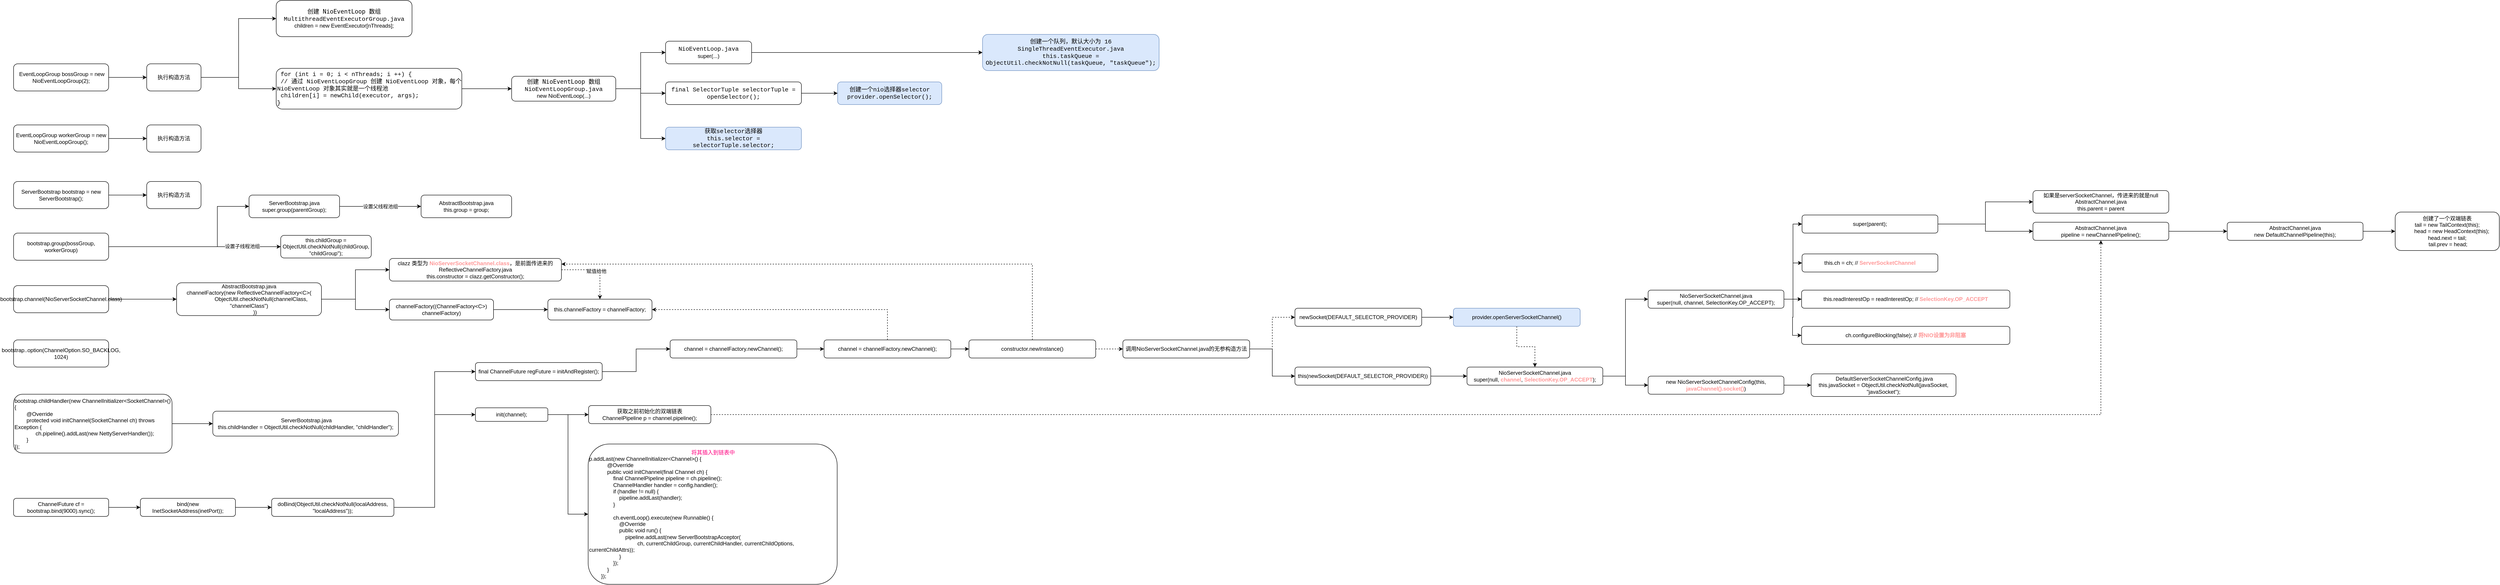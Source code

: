 <mxfile version="16.1.2" type="github">
  <diagram id="K0FFkgu-WFEWxHrFu3Ff" name="第 1 页">
    <mxGraphModel dx="1185" dy="699" grid="1" gridSize="10" guides="1" tooltips="1" connect="1" arrows="1" fold="1" page="1" pageScale="1" pageWidth="827" pageHeight="1169" math="0" shadow="0">
      <root>
        <mxCell id="0" />
        <mxCell id="1" parent="0" />
        <mxCell id="90hx1iQso0jcdHaIgK8K-6" style="edgeStyle=orthogonalEdgeStyle;rounded=0;orthogonalLoop=1;jettySize=auto;html=1;exitX=1;exitY=0.5;exitDx=0;exitDy=0;" edge="1" parent="1" source="90hx1iQso0jcdHaIgK8K-2" target="90hx1iQso0jcdHaIgK8K-4">
          <mxGeometry relative="1" as="geometry" />
        </mxCell>
        <mxCell id="90hx1iQso0jcdHaIgK8K-2" value="&amp;nbsp;EventLoopGroup bossGroup = new NioEventLoopGroup(2);" style="rounded=1;whiteSpace=wrap;html=1;" vertex="1" parent="1">
          <mxGeometry x="600" y="400" width="210" height="60" as="geometry" />
        </mxCell>
        <mxCell id="90hx1iQso0jcdHaIgK8K-3" value="&lt;span style=&quot;font-family: &amp;#34;courier new&amp;#34; , monospace ; font-size: 9.8pt&quot;&gt;创建&lt;/span&gt;&lt;span style=&quot;font-size: 9.8pt ; font-family: &amp;#34;jetbrains mono&amp;#34; , monospace&quot;&gt; NioEventLoop &lt;/span&gt;&lt;font face=&quot;courier new, monospace&quot;&gt;&lt;span style=&quot;font-size: 9.8pt&quot;&gt;数组&lt;/span&gt;&lt;/font&gt;&lt;br&gt;&lt;font face=&quot;courier new, monospace&quot;&gt;&lt;span style=&quot;font-size: 13.067px&quot;&gt;MultithreadEventExecutorGroup.java&lt;/span&gt;&lt;/font&gt;&lt;br&gt;children = new EventExecutor[nThreads];" style="rounded=1;whiteSpace=wrap;html=1;" vertex="1" parent="1">
          <mxGeometry x="1180" y="260" width="300" height="80" as="geometry" />
        </mxCell>
        <mxCell id="90hx1iQso0jcdHaIgK8K-5" style="edgeStyle=orthogonalEdgeStyle;rounded=0;orthogonalLoop=1;jettySize=auto;html=1;exitX=1;exitY=0.5;exitDx=0;exitDy=0;entryX=0;entryY=0.5;entryDx=0;entryDy=0;" edge="1" parent="1" source="90hx1iQso0jcdHaIgK8K-4" target="90hx1iQso0jcdHaIgK8K-3">
          <mxGeometry relative="1" as="geometry" />
        </mxCell>
        <mxCell id="90hx1iQso0jcdHaIgK8K-8" style="edgeStyle=orthogonalEdgeStyle;rounded=0;orthogonalLoop=1;jettySize=auto;html=1;exitX=1;exitY=0.5;exitDx=0;exitDy=0;" edge="1" parent="1" source="90hx1iQso0jcdHaIgK8K-4" target="90hx1iQso0jcdHaIgK8K-7">
          <mxGeometry relative="1" as="geometry" />
        </mxCell>
        <mxCell id="90hx1iQso0jcdHaIgK8K-4" value="执行构造方法" style="rounded=1;whiteSpace=wrap;html=1;" vertex="1" parent="1">
          <mxGeometry x="894" y="400" width="120" height="60" as="geometry" />
        </mxCell>
        <mxCell id="90hx1iQso0jcdHaIgK8K-11" style="edgeStyle=orthogonalEdgeStyle;rounded=0;orthogonalLoop=1;jettySize=auto;html=1;exitX=1;exitY=0.5;exitDx=0;exitDy=0;entryX=0;entryY=0.5;entryDx=0;entryDy=0;fontColor=#000000;" edge="1" parent="1" source="90hx1iQso0jcdHaIgK8K-7" target="90hx1iQso0jcdHaIgK8K-10">
          <mxGeometry relative="1" as="geometry" />
        </mxCell>
        <mxCell id="90hx1iQso0jcdHaIgK8K-7" value="&lt;font face=&quot;courier new, monospace&quot;&gt;&lt;span style=&quot;font-size: 13.067px&quot;&gt;&amp;nbsp;for (int i = 0; i &amp;lt; nThreads; i ++) {&lt;/span&gt;&lt;br&gt;&lt;div&gt;&lt;span style=&quot;font-size: 13.067px&quot;&gt;&lt;span style=&quot;white-space: pre&quot;&gt;	&lt;/span&gt;// 通过 NioEventLoopGroup 创建 NioEventLoop 对象，每个 NioEventLoop 对象其实就是一个线程池&lt;/span&gt;&lt;/div&gt;&lt;div&gt;&lt;span style=&quot;font-size: 13.067px&quot;&gt;&lt;span style=&quot;white-space: pre&quot;&gt;	&lt;/span&gt;children[i] = newChild(executor, args);&lt;/span&gt;&lt;/div&gt;&lt;span style=&quot;font-size: 13.067px&quot;&gt;}&lt;/span&gt;&lt;br&gt;&lt;/font&gt;" style="rounded=1;whiteSpace=wrap;html=1;align=left;" vertex="1" parent="1">
          <mxGeometry x="1180" y="410" width="410" height="90" as="geometry" />
        </mxCell>
        <mxCell id="90hx1iQso0jcdHaIgK8K-13" style="edgeStyle=orthogonalEdgeStyle;rounded=0;orthogonalLoop=1;jettySize=auto;html=1;exitX=1;exitY=0.5;exitDx=0;exitDy=0;entryX=0;entryY=0.5;entryDx=0;entryDy=0;fontColor=#000000;" edge="1" parent="1" source="90hx1iQso0jcdHaIgK8K-10" target="90hx1iQso0jcdHaIgK8K-12">
          <mxGeometry relative="1" as="geometry" />
        </mxCell>
        <mxCell id="90hx1iQso0jcdHaIgK8K-16" style="edgeStyle=orthogonalEdgeStyle;rounded=0;orthogonalLoop=1;jettySize=auto;html=1;exitX=1;exitY=0.5;exitDx=0;exitDy=0;entryX=0;entryY=0.5;entryDx=0;entryDy=0;fontColor=#000000;" edge="1" parent="1" source="90hx1iQso0jcdHaIgK8K-10" target="90hx1iQso0jcdHaIgK8K-15">
          <mxGeometry relative="1" as="geometry" />
        </mxCell>
        <mxCell id="90hx1iQso0jcdHaIgK8K-20" style="edgeStyle=orthogonalEdgeStyle;rounded=0;orthogonalLoop=1;jettySize=auto;html=1;exitX=1;exitY=0.5;exitDx=0;exitDy=0;entryX=0;entryY=0.5;entryDx=0;entryDy=0;fontColor=#000000;" edge="1" parent="1" source="90hx1iQso0jcdHaIgK8K-10" target="90hx1iQso0jcdHaIgK8K-19">
          <mxGeometry relative="1" as="geometry" />
        </mxCell>
        <mxCell id="90hx1iQso0jcdHaIgK8K-10" value="&lt;span style=&quot;font-family: &amp;#34;courier new&amp;#34; , monospace ; font-size: 9.8pt&quot;&gt;创建&lt;/span&gt;&lt;span style=&quot;font-size: 9.8pt ; font-family: &amp;#34;jetbrains mono&amp;#34; , monospace&quot;&gt; NioEventLoop &lt;/span&gt;&lt;font face=&quot;courier new, monospace&quot;&gt;&lt;span style=&quot;font-size: 9.8pt&quot;&gt;数组&lt;/span&gt;&lt;/font&gt;&lt;br&gt;&lt;font face=&quot;courier new, monospace&quot;&gt;&lt;span style=&quot;font-size: 13.067px&quot;&gt;NioEventLoopGroup.java&lt;/span&gt;&lt;/font&gt;&lt;br&gt;new NioEventLoop(...)" style="rounded=1;whiteSpace=wrap;html=1;" vertex="1" parent="1">
          <mxGeometry x="1700" y="427.5" width="230" height="55" as="geometry" />
        </mxCell>
        <mxCell id="90hx1iQso0jcdHaIgK8K-22" style="edgeStyle=orthogonalEdgeStyle;rounded=0;orthogonalLoop=1;jettySize=auto;html=1;exitX=1;exitY=0.5;exitDx=0;exitDy=0;entryX=0;entryY=0.5;entryDx=0;entryDy=0;fontColor=#000000;" edge="1" parent="1" source="90hx1iQso0jcdHaIgK8K-12" target="90hx1iQso0jcdHaIgK8K-21">
          <mxGeometry relative="1" as="geometry" />
        </mxCell>
        <mxCell id="90hx1iQso0jcdHaIgK8K-12" value="&lt;font face=&quot;courier new, monospace&quot;&gt;&lt;span style=&quot;font-size: 13.067px&quot;&gt;NioEventLoop.java&lt;/span&gt;&lt;/font&gt;&lt;br&gt;super(...)" style="rounded=1;whiteSpace=wrap;html=1;" vertex="1" parent="1">
          <mxGeometry x="2040" y="350" width="190" height="50" as="geometry" />
        </mxCell>
        <mxCell id="90hx1iQso0jcdHaIgK8K-18" style="edgeStyle=orthogonalEdgeStyle;rounded=0;orthogonalLoop=1;jettySize=auto;html=1;exitX=1;exitY=0.5;exitDx=0;exitDy=0;fontColor=#000000;" edge="1" parent="1" source="90hx1iQso0jcdHaIgK8K-15" target="90hx1iQso0jcdHaIgK8K-17">
          <mxGeometry relative="1" as="geometry" />
        </mxCell>
        <mxCell id="90hx1iQso0jcdHaIgK8K-15" value="&lt;font face=&quot;courier new, monospace&quot;&gt;&lt;span style=&quot;font-size: 13.067px&quot;&gt;final SelectorTuple selectorTuple = openSelector();&lt;/span&gt;&lt;/font&gt;" style="rounded=1;whiteSpace=wrap;html=1;" vertex="1" parent="1">
          <mxGeometry x="2040" y="440" width="300" height="50" as="geometry" />
        </mxCell>
        <mxCell id="90hx1iQso0jcdHaIgK8K-17" value="&lt;font face=&quot;courier new, monospace&quot;&gt;&lt;span style=&quot;font-size: 13.067px&quot;&gt;创建一个nio选择器selector&lt;/span&gt;&lt;br&gt;&lt;span style=&quot;font-size: 13.067px&quot;&gt;provider.openSelector();&lt;/span&gt;&lt;/font&gt;" style="rounded=1;whiteSpace=wrap;html=1;fillColor=#dae8fc;strokeColor=#6c8ebf;" vertex="1" parent="1">
          <mxGeometry x="2420" y="440" width="230" height="50" as="geometry" />
        </mxCell>
        <mxCell id="90hx1iQso0jcdHaIgK8K-19" value="&lt;font face=&quot;courier new, monospace&quot;&gt;&lt;span style=&quot;font-size: 13.067px&quot;&gt;获取selector选择器&lt;br&gt;this.selector = selectorTuple.selector;&lt;/span&gt;&lt;/font&gt;" style="rounded=1;whiteSpace=wrap;html=1;fillColor=#dae8fc;strokeColor=#6c8ebf;" vertex="1" parent="1">
          <mxGeometry x="2040" y="540" width="300" height="50" as="geometry" />
        </mxCell>
        <mxCell id="90hx1iQso0jcdHaIgK8K-21" value="&lt;font face=&quot;courier new, monospace&quot;&gt;&lt;span style=&quot;font-size: 13.067px&quot;&gt;创建一个队列，默认大小为 16&lt;/span&gt;&lt;br&gt;&lt;span style=&quot;font-size: 13.067px&quot;&gt;SingleThreadEventExecutor.java&lt;/span&gt;&lt;br&gt;&lt;span style=&quot;font-size: 13.067px&quot;&gt;this.taskQueue = ObjectUtil.checkNotNull(taskQueue, &quot;taskQueue&quot;);&lt;/span&gt;&lt;/font&gt;" style="rounded=1;whiteSpace=wrap;html=1;fillColor=#dae8fc;strokeColor=#6c8ebf;" vertex="1" parent="1">
          <mxGeometry x="2740" y="335" width="390" height="80" as="geometry" />
        </mxCell>
        <mxCell id="90hx1iQso0jcdHaIgK8K-25" style="edgeStyle=orthogonalEdgeStyle;rounded=0;orthogonalLoop=1;jettySize=auto;html=1;exitX=1;exitY=0.5;exitDx=0;exitDy=0;entryX=0;entryY=0.5;entryDx=0;entryDy=0;fontColor=#000000;" edge="1" parent="1" source="90hx1iQso0jcdHaIgK8K-23" target="90hx1iQso0jcdHaIgK8K-24">
          <mxGeometry relative="1" as="geometry" />
        </mxCell>
        <mxCell id="90hx1iQso0jcdHaIgK8K-23" value="EventLoopGroup workerGroup = new NioEventLoopGroup();" style="rounded=1;whiteSpace=wrap;html=1;" vertex="1" parent="1">
          <mxGeometry x="600" y="535" width="210" height="60" as="geometry" />
        </mxCell>
        <mxCell id="90hx1iQso0jcdHaIgK8K-24" value="执行构造方法" style="rounded=1;whiteSpace=wrap;html=1;" vertex="1" parent="1">
          <mxGeometry x="894" y="535" width="120" height="60" as="geometry" />
        </mxCell>
        <mxCell id="90hx1iQso0jcdHaIgK8K-28" style="edgeStyle=orthogonalEdgeStyle;rounded=0;orthogonalLoop=1;jettySize=auto;html=1;exitX=1;exitY=0.5;exitDx=0;exitDy=0;fontColor=#000000;" edge="1" parent="1" source="90hx1iQso0jcdHaIgK8K-26" target="90hx1iQso0jcdHaIgK8K-27">
          <mxGeometry relative="1" as="geometry" />
        </mxCell>
        <mxCell id="90hx1iQso0jcdHaIgK8K-26" value="ServerBootstrap bootstrap = new ServerBootstrap();" style="rounded=1;whiteSpace=wrap;html=1;" vertex="1" parent="1">
          <mxGeometry x="600" y="660" width="210" height="60" as="geometry" />
        </mxCell>
        <mxCell id="90hx1iQso0jcdHaIgK8K-27" value="执行构造方法" style="rounded=1;whiteSpace=wrap;html=1;" vertex="1" parent="1">
          <mxGeometry x="894" y="660" width="120" height="60" as="geometry" />
        </mxCell>
        <mxCell id="90hx1iQso0jcdHaIgK8K-31" style="edgeStyle=orthogonalEdgeStyle;rounded=0;orthogonalLoop=1;jettySize=auto;html=1;exitX=1;exitY=0.5;exitDx=0;exitDy=0;entryX=0;entryY=0.5;entryDx=0;entryDy=0;fontColor=#000000;" edge="1" parent="1" source="90hx1iQso0jcdHaIgK8K-29" target="90hx1iQso0jcdHaIgK8K-30">
          <mxGeometry relative="1" as="geometry">
            <Array as="points">
              <mxPoint x="1050" y="804" />
              <mxPoint x="1050" y="715" />
            </Array>
          </mxGeometry>
        </mxCell>
        <mxCell id="90hx1iQso0jcdHaIgK8K-33" style="edgeStyle=orthogonalEdgeStyle;rounded=0;orthogonalLoop=1;jettySize=auto;html=1;exitX=1;exitY=0.5;exitDx=0;exitDy=0;entryX=0;entryY=0.5;entryDx=0;entryDy=0;fontColor=#000000;" edge="1" parent="1" source="90hx1iQso0jcdHaIgK8K-29" target="90hx1iQso0jcdHaIgK8K-32">
          <mxGeometry relative="1" as="geometry" />
        </mxCell>
        <mxCell id="90hx1iQso0jcdHaIgK8K-37" value="设置子线程池组" style="edgeLabel;html=1;align=center;verticalAlign=middle;resizable=0;points=[];fontColor=#000000;" vertex="1" connectable="0" parent="90hx1iQso0jcdHaIgK8K-33">
          <mxGeometry x="0.553" y="1" relative="1" as="geometry">
            <mxPoint as="offset" />
          </mxGeometry>
        </mxCell>
        <mxCell id="90hx1iQso0jcdHaIgK8K-29" value="bootstrap.group(bossGroup, workerGroup)" style="rounded=1;whiteSpace=wrap;html=1;" vertex="1" parent="1">
          <mxGeometry x="600" y="774" width="210" height="60" as="geometry" />
        </mxCell>
        <mxCell id="90hx1iQso0jcdHaIgK8K-35" value="&#xa;&#xa;&lt;span style=&quot;color: rgb(0, 0, 0); font-family: helvetica; font-size: 11px; font-style: normal; font-weight: 400; letter-spacing: normal; text-align: center; text-indent: 0px; text-transform: none; word-spacing: 0px; background-color: rgb(255, 255, 255); display: inline; float: none;&quot;&gt;设置父线程池组&lt;/span&gt;&#xa;&#xa;" style="edgeStyle=orthogonalEdgeStyle;rounded=0;orthogonalLoop=1;jettySize=auto;html=1;exitX=1;exitY=0.5;exitDx=0;exitDy=0;entryX=0;entryY=0.5;entryDx=0;entryDy=0;fontColor=#000000;" edge="1" parent="1" source="90hx1iQso0jcdHaIgK8K-30" target="90hx1iQso0jcdHaIgK8K-34">
          <mxGeometry relative="1" as="geometry" />
        </mxCell>
        <mxCell id="90hx1iQso0jcdHaIgK8K-30" value="ServerBootstrap.java&lt;br&gt;super.group(parentGroup);" style="rounded=1;whiteSpace=wrap;html=1;" vertex="1" parent="1">
          <mxGeometry x="1120" y="690" width="200" height="50" as="geometry" />
        </mxCell>
        <mxCell id="90hx1iQso0jcdHaIgK8K-32" value="this.childGroup = ObjectUtil.checkNotNull(childGroup, &quot;childGroup&quot;);" style="rounded=1;whiteSpace=wrap;html=1;" vertex="1" parent="1">
          <mxGeometry x="1190" y="779" width="200" height="50" as="geometry" />
        </mxCell>
        <mxCell id="90hx1iQso0jcdHaIgK8K-34" value="AbstractBootstrap.java&lt;br&gt;this.group = group;" style="rounded=1;whiteSpace=wrap;html=1;" vertex="1" parent="1">
          <mxGeometry x="1500" y="690" width="200" height="50" as="geometry" />
        </mxCell>
        <mxCell id="90hx1iQso0jcdHaIgK8K-40" style="edgeStyle=orthogonalEdgeStyle;rounded=0;orthogonalLoop=1;jettySize=auto;html=1;exitX=1;exitY=0.5;exitDx=0;exitDy=0;fontColor=#000000;" edge="1" parent="1" source="90hx1iQso0jcdHaIgK8K-38" target="90hx1iQso0jcdHaIgK8K-39">
          <mxGeometry relative="1" as="geometry" />
        </mxCell>
        <mxCell id="90hx1iQso0jcdHaIgK8K-38" value="bootstrap.channel(NioServerSocketChannel.class)" style="rounded=1;whiteSpace=wrap;html=1;" vertex="1" parent="1">
          <mxGeometry x="600" y="890" width="210" height="60" as="geometry" />
        </mxCell>
        <mxCell id="90hx1iQso0jcdHaIgK8K-43" style="edgeStyle=orthogonalEdgeStyle;rounded=0;orthogonalLoop=1;jettySize=auto;html=1;exitX=1;exitY=0.5;exitDx=0;exitDy=0;fontColor=#000000;entryX=0;entryY=0.5;entryDx=0;entryDy=0;" edge="1" parent="1" source="90hx1iQso0jcdHaIgK8K-39" target="90hx1iQso0jcdHaIgK8K-42">
          <mxGeometry relative="1" as="geometry" />
        </mxCell>
        <mxCell id="90hx1iQso0jcdHaIgK8K-47" style="edgeStyle=orthogonalEdgeStyle;rounded=0;orthogonalLoop=1;jettySize=auto;html=1;exitX=1;exitY=0.5;exitDx=0;exitDy=0;fontColor=#000000;" edge="1" parent="1" source="90hx1iQso0jcdHaIgK8K-39" target="90hx1iQso0jcdHaIgK8K-46">
          <mxGeometry relative="1" as="geometry" />
        </mxCell>
        <mxCell id="90hx1iQso0jcdHaIgK8K-39" value="&lt;div&gt;AbstractBootstrap.java&lt;/div&gt;&lt;div&gt;channelFactory(new ReflectiveChannelFactory&amp;lt;C&amp;gt;(&lt;/div&gt;&lt;div&gt;&amp;nbsp; &amp;nbsp; &amp;nbsp; &amp;nbsp; &amp;nbsp; &amp;nbsp; &amp;nbsp; &amp;nbsp; ObjectUtil.checkNotNull(channelClass, &quot;channelClass&quot;)&lt;/div&gt;&lt;div&gt;&amp;nbsp; &amp;nbsp; &amp;nbsp; &amp;nbsp; ))&lt;/div&gt;" style="rounded=1;whiteSpace=wrap;html=1;" vertex="1" parent="1">
          <mxGeometry x="960" y="883.75" width="320" height="72.5" as="geometry" />
        </mxCell>
        <mxCell id="90hx1iQso0jcdHaIgK8K-50" style="edgeStyle=orthogonalEdgeStyle;rounded=0;orthogonalLoop=1;jettySize=auto;html=1;exitX=1;exitY=0.5;exitDx=0;exitDy=0;fontColor=#000000;dashed=1;" edge="1" parent="1" source="90hx1iQso0jcdHaIgK8K-42" target="90hx1iQso0jcdHaIgK8K-48">
          <mxGeometry relative="1" as="geometry" />
        </mxCell>
        <mxCell id="90hx1iQso0jcdHaIgK8K-51" value="赋值给他" style="edgeLabel;html=1;align=center;verticalAlign=middle;resizable=0;points=[];fontColor=#000000;" vertex="1" connectable="0" parent="90hx1iQso0jcdHaIgK8K-50">
          <mxGeometry x="0.017" y="-3" relative="1" as="geometry">
            <mxPoint as="offset" />
          </mxGeometry>
        </mxCell>
        <mxCell id="90hx1iQso0jcdHaIgK8K-42" value="clazz 类型为 &lt;font color=&quot;#ff9999&quot;&gt;&lt;b&gt;NioServerSocketChannel.class&lt;/b&gt;&lt;/font&gt;，是前面传进来的&lt;br&gt;ReflectiveChannelFactory.java&lt;br&gt;this.constructor = clazz.getConstructor();" style="rounded=1;whiteSpace=wrap;html=1;" vertex="1" parent="1">
          <mxGeometry x="1430" y="830" width="380" height="50" as="geometry" />
        </mxCell>
        <mxCell id="90hx1iQso0jcdHaIgK8K-49" style="edgeStyle=orthogonalEdgeStyle;rounded=0;orthogonalLoop=1;jettySize=auto;html=1;exitX=1;exitY=0.5;exitDx=0;exitDy=0;fontColor=#000000;" edge="1" parent="1" source="90hx1iQso0jcdHaIgK8K-46" target="90hx1iQso0jcdHaIgK8K-48">
          <mxGeometry relative="1" as="geometry" />
        </mxCell>
        <mxCell id="90hx1iQso0jcdHaIgK8K-46" value="channelFactory((ChannelFactory&amp;lt;C&amp;gt;) channelFactory)" style="rounded=1;whiteSpace=wrap;html=1;" vertex="1" parent="1">
          <mxGeometry x="1430" y="920" width="230" height="46" as="geometry" />
        </mxCell>
        <mxCell id="90hx1iQso0jcdHaIgK8K-48" value="this.channelFactory = channelFactory;" style="rounded=1;whiteSpace=wrap;html=1;" vertex="1" parent="1">
          <mxGeometry x="1780" y="920" width="230" height="46" as="geometry" />
        </mxCell>
        <mxCell id="90hx1iQso0jcdHaIgK8K-52" value="bootstrap..option(ChannelOption.SO_BACKLOG, 1024)" style="rounded=1;whiteSpace=wrap;html=1;" vertex="1" parent="1">
          <mxGeometry x="600" y="1010" width="210" height="60" as="geometry" />
        </mxCell>
        <mxCell id="90hx1iQso0jcdHaIgK8K-55" style="edgeStyle=orthogonalEdgeStyle;rounded=0;orthogonalLoop=1;jettySize=auto;html=1;exitX=1;exitY=0.5;exitDx=0;exitDy=0;entryX=0;entryY=0.5;entryDx=0;entryDy=0;fontColor=#FF9999;" edge="1" parent="1" source="90hx1iQso0jcdHaIgK8K-53" target="90hx1iQso0jcdHaIgK8K-54">
          <mxGeometry relative="1" as="geometry" />
        </mxCell>
        <mxCell id="90hx1iQso0jcdHaIgK8K-53" value="bootstrap.&lt;span&gt;childHandler(new ChannelInitializer&amp;lt;SocketChannel&amp;gt;(){&lt;/span&gt;&lt;div&gt;&amp;nbsp; &amp;nbsp; &amp;nbsp; &amp;nbsp; @Override&lt;/div&gt;&lt;div&gt;&amp;nbsp; &amp;nbsp; &amp;nbsp; &amp;nbsp; protected void initChannel(SocketChannel ch) throws Exception {&lt;/div&gt;&lt;div&gt;&amp;nbsp; &amp;nbsp; &amp;nbsp; &amp;nbsp; &amp;nbsp; &amp;nbsp; &amp;nbsp; ch.pipeline().addLast(new NettyServerHandler());&lt;/div&gt;&lt;div&gt;&amp;nbsp; &amp;nbsp; &amp;nbsp; &amp;nbsp; }&lt;/div&gt;&lt;div&gt;});&lt;/div&gt;" style="rounded=1;whiteSpace=wrap;html=1;align=left;" vertex="1" parent="1">
          <mxGeometry x="600" y="1130" width="350" height="130" as="geometry" />
        </mxCell>
        <mxCell id="90hx1iQso0jcdHaIgK8K-54" value="&amp;nbsp;ServerBootstrap.java&lt;br&gt;this.childHandler = ObjectUtil.checkNotNull(childHandler, &quot;childHandler&quot;);" style="rounded=1;whiteSpace=wrap;html=1;" vertex="1" parent="1">
          <mxGeometry x="1040" y="1167.5" width="410" height="55" as="geometry" />
        </mxCell>
        <mxCell id="90hx1iQso0jcdHaIgK8K-59" style="edgeStyle=orthogonalEdgeStyle;rounded=0;orthogonalLoop=1;jettySize=auto;html=1;exitX=1;exitY=0.5;exitDx=0;exitDy=0;fontColor=#FF9999;" edge="1" parent="1" source="90hx1iQso0jcdHaIgK8K-56" target="90hx1iQso0jcdHaIgK8K-57">
          <mxGeometry relative="1" as="geometry" />
        </mxCell>
        <mxCell id="90hx1iQso0jcdHaIgK8K-56" value="ChannelFuture cf = bootstrap.bind(9000).sync();" style="rounded=1;whiteSpace=wrap;html=1;" vertex="1" parent="1">
          <mxGeometry x="600" y="1360" width="210" height="40" as="geometry" />
        </mxCell>
        <mxCell id="90hx1iQso0jcdHaIgK8K-61" style="edgeStyle=orthogonalEdgeStyle;rounded=0;orthogonalLoop=1;jettySize=auto;html=1;exitX=1;exitY=0.5;exitDx=0;exitDy=0;fontColor=#FF9999;" edge="1" parent="1" source="90hx1iQso0jcdHaIgK8K-57" target="90hx1iQso0jcdHaIgK8K-60">
          <mxGeometry relative="1" as="geometry" />
        </mxCell>
        <mxCell id="90hx1iQso0jcdHaIgK8K-57" value="bind(new InetSocketAddress(inetPort));" style="rounded=1;whiteSpace=wrap;html=1;" vertex="1" parent="1">
          <mxGeometry x="880" y="1360" width="210" height="40" as="geometry" />
        </mxCell>
        <mxCell id="90hx1iQso0jcdHaIgK8K-63" style="edgeStyle=orthogonalEdgeStyle;rounded=0;orthogonalLoop=1;jettySize=auto;html=1;exitX=1;exitY=0.5;exitDx=0;exitDy=0;entryX=0;entryY=0.5;entryDx=0;entryDy=0;fontColor=#FF9999;" edge="1" parent="1" source="90hx1iQso0jcdHaIgK8K-60" target="90hx1iQso0jcdHaIgK8K-62">
          <mxGeometry relative="1" as="geometry" />
        </mxCell>
        <mxCell id="90hx1iQso0jcdHaIgK8K-97" style="edgeStyle=orthogonalEdgeStyle;rounded=0;orthogonalLoop=1;jettySize=auto;html=1;exitX=1;exitY=0.5;exitDx=0;exitDy=0;entryX=0;entryY=0.5;entryDx=0;entryDy=0;fontColor=#FF9999;" edge="1" parent="1" source="90hx1iQso0jcdHaIgK8K-60" target="90hx1iQso0jcdHaIgK8K-96">
          <mxGeometry relative="1" as="geometry" />
        </mxCell>
        <mxCell id="90hx1iQso0jcdHaIgK8K-60" value="doBind(ObjectUtil.checkNotNull(localAddress, &quot;localAddress&quot;));" style="rounded=1;whiteSpace=wrap;html=1;" vertex="1" parent="1">
          <mxGeometry x="1170" y="1360" width="270" height="40" as="geometry" />
        </mxCell>
        <mxCell id="90hx1iQso0jcdHaIgK8K-65" style="edgeStyle=orthogonalEdgeStyle;rounded=0;orthogonalLoop=1;jettySize=auto;html=1;exitX=1;exitY=0.5;exitDx=0;exitDy=0;entryX=0;entryY=0.5;entryDx=0;entryDy=0;fontColor=#FF9999;" edge="1" parent="1" source="90hx1iQso0jcdHaIgK8K-62" target="90hx1iQso0jcdHaIgK8K-64">
          <mxGeometry relative="1" as="geometry" />
        </mxCell>
        <mxCell id="90hx1iQso0jcdHaIgK8K-62" value="final ChannelFuture regFuture = initAndRegister();" style="rounded=1;whiteSpace=wrap;html=1;" vertex="1" parent="1">
          <mxGeometry x="1620" y="1060" width="280" height="40" as="geometry" />
        </mxCell>
        <mxCell id="90hx1iQso0jcdHaIgK8K-67" style="edgeStyle=orthogonalEdgeStyle;rounded=0;orthogonalLoop=1;jettySize=auto;html=1;exitX=1;exitY=0.5;exitDx=0;exitDy=0;fontColor=#FF9999;" edge="1" parent="1" source="90hx1iQso0jcdHaIgK8K-64" target="90hx1iQso0jcdHaIgK8K-66">
          <mxGeometry relative="1" as="geometry" />
        </mxCell>
        <mxCell id="90hx1iQso0jcdHaIgK8K-64" value="channel = channelFactory.newChannel();" style="rounded=1;whiteSpace=wrap;html=1;" vertex="1" parent="1">
          <mxGeometry x="2050" y="1010" width="280" height="40" as="geometry" />
        </mxCell>
        <mxCell id="90hx1iQso0jcdHaIgK8K-68" style="edgeStyle=orthogonalEdgeStyle;rounded=0;orthogonalLoop=1;jettySize=auto;html=1;exitX=0.5;exitY=0;exitDx=0;exitDy=0;entryX=1;entryY=0.5;entryDx=0;entryDy=0;fontColor=#FF9999;dashed=1;" edge="1" parent="1" source="90hx1iQso0jcdHaIgK8K-66" target="90hx1iQso0jcdHaIgK8K-48">
          <mxGeometry relative="1" as="geometry" />
        </mxCell>
        <mxCell id="90hx1iQso0jcdHaIgK8K-71" style="edgeStyle=orthogonalEdgeStyle;rounded=0;orthogonalLoop=1;jettySize=auto;html=1;exitX=1;exitY=0.5;exitDx=0;exitDy=0;entryX=0;entryY=0.5;entryDx=0;entryDy=0;fontColor=#FF9999;" edge="1" parent="1" source="90hx1iQso0jcdHaIgK8K-66" target="90hx1iQso0jcdHaIgK8K-70">
          <mxGeometry relative="1" as="geometry" />
        </mxCell>
        <mxCell id="90hx1iQso0jcdHaIgK8K-66" value="channel = channelFactory.newChannel();" style="rounded=1;whiteSpace=wrap;html=1;" vertex="1" parent="1">
          <mxGeometry x="2390" y="1010" width="280" height="40" as="geometry" />
        </mxCell>
        <mxCell id="90hx1iQso0jcdHaIgK8K-72" style="edgeStyle=orthogonalEdgeStyle;rounded=0;orthogonalLoop=1;jettySize=auto;html=1;exitX=0.5;exitY=0;exitDx=0;exitDy=0;entryX=1;entryY=0.25;entryDx=0;entryDy=0;fontColor=#FF9999;dashed=1;" edge="1" parent="1" source="90hx1iQso0jcdHaIgK8K-70" target="90hx1iQso0jcdHaIgK8K-42">
          <mxGeometry relative="1" as="geometry" />
        </mxCell>
        <mxCell id="90hx1iQso0jcdHaIgK8K-74" style="edgeStyle=orthogonalEdgeStyle;rounded=0;orthogonalLoop=1;jettySize=auto;html=1;exitX=1;exitY=0.5;exitDx=0;exitDy=0;fontColor=#FF9999;dashed=1;" edge="1" parent="1" source="90hx1iQso0jcdHaIgK8K-70" target="90hx1iQso0jcdHaIgK8K-73">
          <mxGeometry relative="1" as="geometry" />
        </mxCell>
        <mxCell id="90hx1iQso0jcdHaIgK8K-70" value="constructor.newInstance()" style="rounded=1;whiteSpace=wrap;html=1;" vertex="1" parent="1">
          <mxGeometry x="2710" y="1010" width="280" height="40" as="geometry" />
        </mxCell>
        <mxCell id="90hx1iQso0jcdHaIgK8K-76" style="edgeStyle=orthogonalEdgeStyle;rounded=0;orthogonalLoop=1;jettySize=auto;html=1;exitX=1;exitY=0.5;exitDx=0;exitDy=0;fontColor=#FF9999;entryX=0;entryY=0.5;entryDx=0;entryDy=0;dashed=1;" edge="1" parent="1" source="90hx1iQso0jcdHaIgK8K-73" target="90hx1iQso0jcdHaIgK8K-75">
          <mxGeometry relative="1" as="geometry" />
        </mxCell>
        <mxCell id="90hx1iQso0jcdHaIgK8K-78" style="edgeStyle=orthogonalEdgeStyle;rounded=0;orthogonalLoop=1;jettySize=auto;html=1;exitX=1;exitY=0.5;exitDx=0;exitDy=0;entryX=0;entryY=0.5;entryDx=0;entryDy=0;fontColor=#FF9999;" edge="1" parent="1" source="90hx1iQso0jcdHaIgK8K-73" target="90hx1iQso0jcdHaIgK8K-77">
          <mxGeometry relative="1" as="geometry" />
        </mxCell>
        <mxCell id="90hx1iQso0jcdHaIgK8K-73" value="调用NioServerSocketChannel.java的无参构造方法" style="rounded=1;whiteSpace=wrap;html=1;" vertex="1" parent="1">
          <mxGeometry x="3050" y="1010" width="280" height="40" as="geometry" />
        </mxCell>
        <mxCell id="90hx1iQso0jcdHaIgK8K-80" style="edgeStyle=orthogonalEdgeStyle;rounded=0;orthogonalLoop=1;jettySize=auto;html=1;exitX=1;exitY=0.5;exitDx=0;exitDy=0;entryX=0;entryY=0.5;entryDx=0;entryDy=0;fontColor=#FF9999;" edge="1" parent="1" source="90hx1iQso0jcdHaIgK8K-75" target="90hx1iQso0jcdHaIgK8K-79">
          <mxGeometry relative="1" as="geometry" />
        </mxCell>
        <mxCell id="90hx1iQso0jcdHaIgK8K-75" value="newSocket(DEFAULT_SELECTOR_PROVIDER)" style="rounded=1;whiteSpace=wrap;html=1;" vertex="1" parent="1">
          <mxGeometry x="3430" y="940" width="280" height="40" as="geometry" />
        </mxCell>
        <mxCell id="90hx1iQso0jcdHaIgK8K-91" style="edgeStyle=orthogonalEdgeStyle;rounded=0;orthogonalLoop=1;jettySize=auto;html=1;exitX=1;exitY=0.5;exitDx=0;exitDy=0;entryX=0;entryY=0.5;entryDx=0;entryDy=0;fontColor=#FF9999;" edge="1" parent="1" source="90hx1iQso0jcdHaIgK8K-77" target="90hx1iQso0jcdHaIgK8K-81">
          <mxGeometry relative="1" as="geometry" />
        </mxCell>
        <mxCell id="90hx1iQso0jcdHaIgK8K-77" value="this(newSocket(DEFAULT_SELECTOR_PROVIDER))" style="rounded=1;whiteSpace=wrap;html=1;" vertex="1" parent="1">
          <mxGeometry x="3430" y="1070" width="300" height="40" as="geometry" />
        </mxCell>
        <mxCell id="90hx1iQso0jcdHaIgK8K-83" style="edgeStyle=orthogonalEdgeStyle;rounded=0;orthogonalLoop=1;jettySize=auto;html=1;exitX=0.5;exitY=1;exitDx=0;exitDy=0;fontColor=#FF9999;dashed=1;" edge="1" parent="1" source="90hx1iQso0jcdHaIgK8K-79" target="90hx1iQso0jcdHaIgK8K-81">
          <mxGeometry relative="1" as="geometry" />
        </mxCell>
        <mxCell id="90hx1iQso0jcdHaIgK8K-79" value="provider.openServerSocketChannel()" style="rounded=1;whiteSpace=wrap;html=1;fillColor=#dae8fc;strokeColor=#6c8ebf;" vertex="1" parent="1">
          <mxGeometry x="3780" y="940" width="280" height="40" as="geometry" />
        </mxCell>
        <mxCell id="90hx1iQso0jcdHaIgK8K-84" style="edgeStyle=orthogonalEdgeStyle;rounded=0;orthogonalLoop=1;jettySize=auto;html=1;exitX=1;exitY=0.5;exitDx=0;exitDy=0;entryX=0;entryY=0.5;entryDx=0;entryDy=0;fontColor=#FF9999;" edge="1" parent="1" source="90hx1iQso0jcdHaIgK8K-81" target="90hx1iQso0jcdHaIgK8K-82">
          <mxGeometry relative="1" as="geometry" />
        </mxCell>
        <mxCell id="90hx1iQso0jcdHaIgK8K-93" style="edgeStyle=orthogonalEdgeStyle;rounded=0;orthogonalLoop=1;jettySize=auto;html=1;exitX=1;exitY=0.5;exitDx=0;exitDy=0;entryX=0;entryY=0.5;entryDx=0;entryDy=0;fontColor=#FF9999;" edge="1" parent="1" source="90hx1iQso0jcdHaIgK8K-81" target="90hx1iQso0jcdHaIgK8K-92">
          <mxGeometry relative="1" as="geometry" />
        </mxCell>
        <mxCell id="90hx1iQso0jcdHaIgK8K-81" value="NioServerSocketChannel.java&lt;br&gt;super(null, &lt;font color=&quot;#ff9999&quot;&gt;&lt;b&gt;channel&lt;/b&gt;&lt;/font&gt;, &lt;font color=&quot;#ff9999&quot;&gt;&lt;b&gt;SelectionKey.OP_ACCEPT&lt;/b&gt;&lt;/font&gt;);" style="rounded=1;whiteSpace=wrap;html=1;" vertex="1" parent="1">
          <mxGeometry x="3810" y="1070" width="300" height="40" as="geometry" />
        </mxCell>
        <mxCell id="90hx1iQso0jcdHaIgK8K-87" style="edgeStyle=orthogonalEdgeStyle;rounded=0;orthogonalLoop=1;jettySize=auto;html=1;exitX=1;exitY=0.5;exitDx=0;exitDy=0;entryX=0;entryY=0.5;entryDx=0;entryDy=0;fontColor=#FF9999;" edge="1" parent="1" source="90hx1iQso0jcdHaIgK8K-82" target="90hx1iQso0jcdHaIgK8K-85">
          <mxGeometry relative="1" as="geometry" />
        </mxCell>
        <mxCell id="90hx1iQso0jcdHaIgK8K-88" style="edgeStyle=orthogonalEdgeStyle;rounded=0;orthogonalLoop=1;jettySize=auto;html=1;exitX=1;exitY=0.5;exitDx=0;exitDy=0;fontColor=#FF9999;entryX=0;entryY=0.5;entryDx=0;entryDy=0;" edge="1" parent="1" source="90hx1iQso0jcdHaIgK8K-82" target="90hx1iQso0jcdHaIgK8K-86">
          <mxGeometry relative="1" as="geometry" />
        </mxCell>
        <mxCell id="90hx1iQso0jcdHaIgK8K-90" style="edgeStyle=orthogonalEdgeStyle;rounded=0;orthogonalLoop=1;jettySize=auto;html=1;exitX=1;exitY=0.5;exitDx=0;exitDy=0;entryX=0;entryY=0.5;entryDx=0;entryDy=0;fontColor=#FF9999;" edge="1" parent="1" source="90hx1iQso0jcdHaIgK8K-82" target="90hx1iQso0jcdHaIgK8K-89">
          <mxGeometry relative="1" as="geometry" />
        </mxCell>
        <mxCell id="90hx1iQso0jcdHaIgK8K-99" style="edgeStyle=orthogonalEdgeStyle;rounded=0;orthogonalLoop=1;jettySize=auto;html=1;exitX=1;exitY=0.5;exitDx=0;exitDy=0;entryX=0;entryY=0.5;entryDx=0;entryDy=0;fontColor=#FF9999;" edge="1" parent="1" source="90hx1iQso0jcdHaIgK8K-82" target="90hx1iQso0jcdHaIgK8K-98">
          <mxGeometry relative="1" as="geometry" />
        </mxCell>
        <mxCell id="90hx1iQso0jcdHaIgK8K-82" value="NioServerSocketChannel.java&lt;br&gt;super(null, channel, SelectionKey.OP_ACCEPT);" style="rounded=1;whiteSpace=wrap;html=1;" vertex="1" parent="1">
          <mxGeometry x="4210" y="900" width="300" height="40" as="geometry" />
        </mxCell>
        <mxCell id="90hx1iQso0jcdHaIgK8K-85" value="this.ch = ch; // &lt;b&gt;&lt;font color=&quot;#ff9999&quot;&gt;ServerSocketChannel&lt;/font&gt;&lt;/b&gt;" style="rounded=1;whiteSpace=wrap;html=1;" vertex="1" parent="1">
          <mxGeometry x="4550" y="820" width="300" height="40" as="geometry" />
        </mxCell>
        <mxCell id="90hx1iQso0jcdHaIgK8K-86" value="this.readInterestOp = readInterestOp; // &lt;font color=&quot;#ff9999&quot;&gt;&lt;b&gt;SelectionKey.OP_ACCEPT&lt;/b&gt;&lt;/font&gt;" style="rounded=1;whiteSpace=wrap;html=1;" vertex="1" parent="1">
          <mxGeometry x="4549" y="900" width="460" height="40" as="geometry" />
        </mxCell>
        <mxCell id="90hx1iQso0jcdHaIgK8K-89" value="ch.configureBlocking(false); // &lt;font color=&quot;#ff9999&quot;&gt;&lt;b&gt;将NIO设置为非阻塞&lt;/b&gt;&lt;/font&gt;" style="rounded=1;whiteSpace=wrap;html=1;" vertex="1" parent="1">
          <mxGeometry x="4549" y="980" width="460" height="40" as="geometry" />
        </mxCell>
        <mxCell id="90hx1iQso0jcdHaIgK8K-95" style="edgeStyle=orthogonalEdgeStyle;rounded=0;orthogonalLoop=1;jettySize=auto;html=1;exitX=1;exitY=0.5;exitDx=0;exitDy=0;entryX=0;entryY=0.5;entryDx=0;entryDy=0;fontColor=#FF9999;" edge="1" parent="1" source="90hx1iQso0jcdHaIgK8K-92" target="90hx1iQso0jcdHaIgK8K-94">
          <mxGeometry relative="1" as="geometry" />
        </mxCell>
        <mxCell id="90hx1iQso0jcdHaIgK8K-92" value="new NioServerSocketChannelConfig(this, &lt;b&gt;&lt;font color=&quot;#ff9999&quot;&gt;javaChannel().socket()&lt;/font&gt;&lt;/b&gt;)" style="rounded=1;whiteSpace=wrap;html=1;" vertex="1" parent="1">
          <mxGeometry x="4210" y="1090" width="300" height="40" as="geometry" />
        </mxCell>
        <mxCell id="90hx1iQso0jcdHaIgK8K-94" value="&amp;nbsp;DefaultServerSocketChannelConfig.java&lt;br&gt;this.javaSocket = ObjectUtil.checkNotNull(javaSocket, &quot;javaSocket&quot;);" style="rounded=1;whiteSpace=wrap;html=1;" vertex="1" parent="1">
          <mxGeometry x="4570" y="1085" width="320" height="50" as="geometry" />
        </mxCell>
        <mxCell id="90hx1iQso0jcdHaIgK8K-109" style="edgeStyle=orthogonalEdgeStyle;rounded=0;orthogonalLoop=1;jettySize=auto;html=1;exitX=1;exitY=0.5;exitDx=0;exitDy=0;entryX=0;entryY=0.5;entryDx=0;entryDy=0;fontColor=#FF9999;" edge="1" parent="1" source="90hx1iQso0jcdHaIgK8K-96" target="90hx1iQso0jcdHaIgK8K-108">
          <mxGeometry relative="1" as="geometry" />
        </mxCell>
        <mxCell id="90hx1iQso0jcdHaIgK8K-112" style="edgeStyle=orthogonalEdgeStyle;rounded=0;orthogonalLoop=1;jettySize=auto;html=1;exitX=1;exitY=0.5;exitDx=0;exitDy=0;entryX=0;entryY=0.5;entryDx=0;entryDy=0;fontColor=#FF0080;" edge="1" parent="1" source="90hx1iQso0jcdHaIgK8K-96" target="90hx1iQso0jcdHaIgK8K-111">
          <mxGeometry relative="1" as="geometry" />
        </mxCell>
        <mxCell id="90hx1iQso0jcdHaIgK8K-96" value="init(channel);" style="rounded=1;whiteSpace=wrap;html=1;" vertex="1" parent="1">
          <mxGeometry x="1620" y="1160" width="160" height="30" as="geometry" />
        </mxCell>
        <mxCell id="90hx1iQso0jcdHaIgK8K-101" style="edgeStyle=orthogonalEdgeStyle;rounded=0;orthogonalLoop=1;jettySize=auto;html=1;exitX=1;exitY=0.5;exitDx=0;exitDy=0;entryX=0;entryY=0.5;entryDx=0;entryDy=0;fontColor=#FF9999;" edge="1" parent="1" source="90hx1iQso0jcdHaIgK8K-98" target="90hx1iQso0jcdHaIgK8K-100">
          <mxGeometry relative="1" as="geometry" />
        </mxCell>
        <mxCell id="90hx1iQso0jcdHaIgK8K-103" style="edgeStyle=orthogonalEdgeStyle;rounded=0;orthogonalLoop=1;jettySize=auto;html=1;exitX=1;exitY=0.5;exitDx=0;exitDy=0;entryX=0;entryY=0.5;entryDx=0;entryDy=0;fontColor=#FF9999;" edge="1" parent="1" source="90hx1iQso0jcdHaIgK8K-98" target="90hx1iQso0jcdHaIgK8K-102">
          <mxGeometry relative="1" as="geometry" />
        </mxCell>
        <mxCell id="90hx1iQso0jcdHaIgK8K-98" value="super(parent);" style="rounded=1;whiteSpace=wrap;html=1;" vertex="1" parent="1">
          <mxGeometry x="4550" y="734" width="300" height="40" as="geometry" />
        </mxCell>
        <mxCell id="90hx1iQso0jcdHaIgK8K-100" value="如果是serverSocketChannel，传进来的就是null&lt;br&gt;AbstractChannel.java&lt;br&gt;this.parent = parent" style="rounded=1;whiteSpace=wrap;html=1;" vertex="1" parent="1">
          <mxGeometry x="5060" y="680" width="300" height="50" as="geometry" />
        </mxCell>
        <mxCell id="90hx1iQso0jcdHaIgK8K-105" style="edgeStyle=orthogonalEdgeStyle;rounded=0;orthogonalLoop=1;jettySize=auto;html=1;exitX=1;exitY=0.5;exitDx=0;exitDy=0;entryX=0;entryY=0.5;entryDx=0;entryDy=0;fontColor=#FF9999;" edge="1" parent="1" source="90hx1iQso0jcdHaIgK8K-102" target="90hx1iQso0jcdHaIgK8K-104">
          <mxGeometry relative="1" as="geometry" />
        </mxCell>
        <mxCell id="90hx1iQso0jcdHaIgK8K-102" value="AbstractChannel.java&lt;br&gt;pipeline = newChannelPipeline();" style="rounded=1;whiteSpace=wrap;html=1;" vertex="1" parent="1">
          <mxGeometry x="5060" y="750" width="300" height="40" as="geometry" />
        </mxCell>
        <mxCell id="90hx1iQso0jcdHaIgK8K-107" style="edgeStyle=orthogonalEdgeStyle;rounded=0;orthogonalLoop=1;jettySize=auto;html=1;exitX=1;exitY=0.5;exitDx=0;exitDy=0;fontColor=#FF9999;" edge="1" parent="1" source="90hx1iQso0jcdHaIgK8K-104" target="90hx1iQso0jcdHaIgK8K-106">
          <mxGeometry relative="1" as="geometry" />
        </mxCell>
        <mxCell id="90hx1iQso0jcdHaIgK8K-104" value="AbstractChannel.java&lt;br&gt;new DefaultChannelPipeline(this);" style="rounded=1;whiteSpace=wrap;html=1;" vertex="1" parent="1">
          <mxGeometry x="5489" y="750" width="300" height="40" as="geometry" />
        </mxCell>
        <mxCell id="90hx1iQso0jcdHaIgK8K-106" value="&lt;div&gt;创建了一个双端链表&lt;/div&gt;&lt;div&gt;tail = new TailContext(this);&lt;/div&gt;&lt;div&gt;&amp;nbsp; &amp;nbsp; &amp;nbsp; head = new HeadContext(this);&lt;/div&gt;&lt;div&gt;&lt;span&gt;head.next = tail;&lt;/span&gt;&lt;br&gt;&lt;/div&gt;&lt;div&gt;&amp;nbsp;tail.prev = head;&lt;/div&gt;" style="rounded=1;whiteSpace=wrap;html=1;" vertex="1" parent="1">
          <mxGeometry x="5860" y="727.5" width="230" height="85" as="geometry" />
        </mxCell>
        <mxCell id="90hx1iQso0jcdHaIgK8K-110" style="edgeStyle=orthogonalEdgeStyle;rounded=0;orthogonalLoop=1;jettySize=auto;html=1;exitX=1;exitY=0.5;exitDx=0;exitDy=0;fontColor=#FF9999;dashed=1;" edge="1" parent="1" source="90hx1iQso0jcdHaIgK8K-108" target="90hx1iQso0jcdHaIgK8K-102">
          <mxGeometry relative="1" as="geometry" />
        </mxCell>
        <mxCell id="90hx1iQso0jcdHaIgK8K-108" value="获取之前初始化的双端链表&lt;br&gt;ChannelPipeline p = channel.pipeline();" style="rounded=1;whiteSpace=wrap;html=1;" vertex="1" parent="1">
          <mxGeometry x="1870" y="1155" width="270" height="40" as="geometry" />
        </mxCell>
        <mxCell id="90hx1iQso0jcdHaIgK8K-111" value="&lt;div style=&quot;text-align: center&quot;&gt;&lt;font color=&quot;#ff0080&quot;&gt;将其插入到链表中&lt;/font&gt;&lt;/div&gt;&lt;div&gt;p.addLast(new ChannelInitializer&amp;lt;Channel&amp;gt;() {&lt;/div&gt;&lt;div&gt;&amp;nbsp; &amp;nbsp; &amp;nbsp; &amp;nbsp; &amp;nbsp; &amp;nbsp; @Override&lt;/div&gt;&lt;div&gt;&amp;nbsp; &amp;nbsp; &amp;nbsp; &amp;nbsp; &amp;nbsp; &amp;nbsp; public void initChannel(final Channel ch) {&lt;/div&gt;&lt;div&gt;&amp;nbsp; &amp;nbsp; &amp;nbsp; &amp;nbsp; &amp;nbsp; &amp;nbsp; &amp;nbsp; &amp;nbsp; final ChannelPipeline pipeline = ch.pipeline();&lt;/div&gt;&lt;div&gt;&amp;nbsp; &amp;nbsp; &amp;nbsp; &amp;nbsp; &amp;nbsp; &amp;nbsp; &amp;nbsp; &amp;nbsp; ChannelHandler handler = config.handler();&lt;/div&gt;&lt;div&gt;&amp;nbsp; &amp;nbsp; &amp;nbsp; &amp;nbsp; &amp;nbsp; &amp;nbsp; &amp;nbsp; &amp;nbsp; if (handler != null) {&lt;/div&gt;&lt;div&gt;&amp;nbsp; &amp;nbsp; &amp;nbsp; &amp;nbsp; &amp;nbsp; &amp;nbsp; &amp;nbsp; &amp;nbsp; &amp;nbsp; &amp;nbsp; pipeline.addLast(handler);&lt;/div&gt;&lt;div&gt;&amp;nbsp; &amp;nbsp; &amp;nbsp; &amp;nbsp; &amp;nbsp; &amp;nbsp; &amp;nbsp; &amp;nbsp; }&lt;/div&gt;&lt;div&gt;&lt;br&gt;&lt;/div&gt;&lt;div&gt;&amp;nbsp; &amp;nbsp; &amp;nbsp; &amp;nbsp; &amp;nbsp; &amp;nbsp; &amp;nbsp; &amp;nbsp; ch.eventLoop().execute(new Runnable() {&lt;/div&gt;&lt;div&gt;&amp;nbsp; &amp;nbsp; &amp;nbsp; &amp;nbsp; &amp;nbsp; &amp;nbsp; &amp;nbsp; &amp;nbsp; &amp;nbsp; &amp;nbsp; @Override&lt;/div&gt;&lt;div&gt;&amp;nbsp; &amp;nbsp; &amp;nbsp; &amp;nbsp; &amp;nbsp; &amp;nbsp; &amp;nbsp; &amp;nbsp; &amp;nbsp; &amp;nbsp; public void run() {&lt;/div&gt;&lt;div&gt;&amp;nbsp; &amp;nbsp; &amp;nbsp; &amp;nbsp; &amp;nbsp; &amp;nbsp; &amp;nbsp; &amp;nbsp; &amp;nbsp; &amp;nbsp; &amp;nbsp; &amp;nbsp; pipeline.addLast(new ServerBootstrapAcceptor(&lt;/div&gt;&lt;div&gt;&amp;nbsp; &amp;nbsp; &amp;nbsp; &amp;nbsp; &amp;nbsp; &amp;nbsp; &amp;nbsp; &amp;nbsp; &amp;nbsp; &amp;nbsp; &amp;nbsp; &amp;nbsp; &amp;nbsp; &amp;nbsp; &amp;nbsp; &amp;nbsp; ch, currentChildGroup, currentChildHandler, currentChildOptions, currentChildAttrs));&lt;/div&gt;&lt;div&gt;&amp;nbsp; &amp;nbsp; &amp;nbsp; &amp;nbsp; &amp;nbsp; &amp;nbsp; &amp;nbsp; &amp;nbsp; &amp;nbsp; &amp;nbsp; }&lt;/div&gt;&lt;div&gt;&amp;nbsp; &amp;nbsp; &amp;nbsp; &amp;nbsp; &amp;nbsp; &amp;nbsp; &amp;nbsp; &amp;nbsp; });&lt;/div&gt;&lt;div&gt;&amp;nbsp; &amp;nbsp; &amp;nbsp; &amp;nbsp; &amp;nbsp; &amp;nbsp; }&lt;/div&gt;&lt;div&gt;&amp;nbsp; &amp;nbsp; &amp;nbsp; &amp;nbsp; });&lt;/div&gt;" style="rounded=1;whiteSpace=wrap;html=1;align=left;" vertex="1" parent="1">
          <mxGeometry x="1869" y="1240" width="550" height="310" as="geometry" />
        </mxCell>
      </root>
    </mxGraphModel>
  </diagram>
</mxfile>
